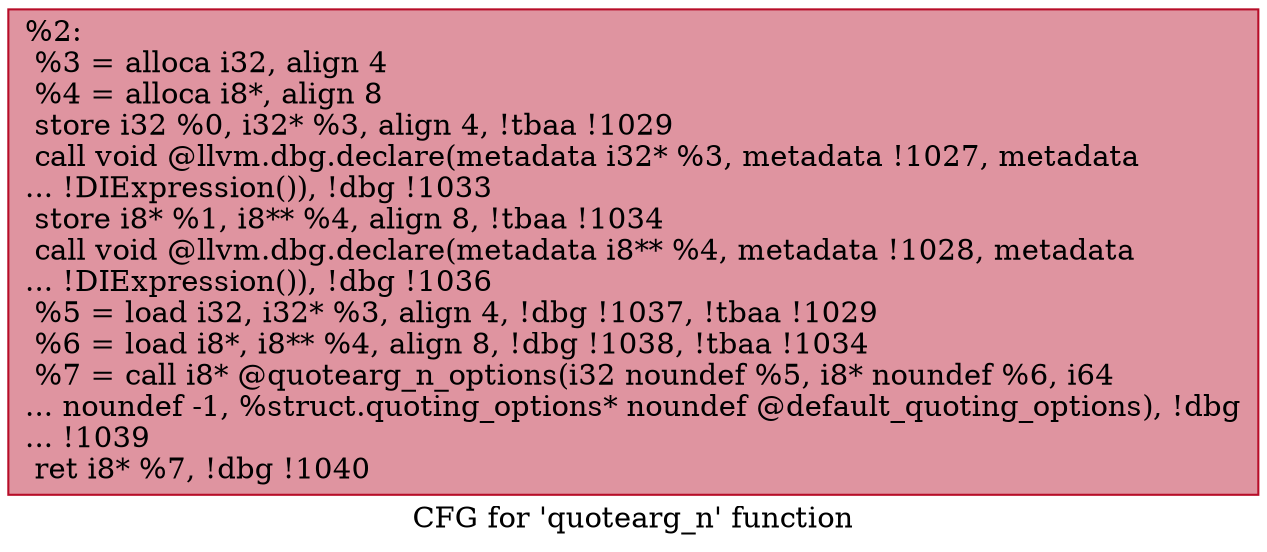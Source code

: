 digraph "CFG for 'quotearg_n' function" {
	label="CFG for 'quotearg_n' function";

	Node0x101bd00 [shape=record,color="#b70d28ff", style=filled, fillcolor="#b70d2870",label="{%2:\l  %3 = alloca i32, align 4\l  %4 = alloca i8*, align 8\l  store i32 %0, i32* %3, align 4, !tbaa !1029\l  call void @llvm.dbg.declare(metadata i32* %3, metadata !1027, metadata\l... !DIExpression()), !dbg !1033\l  store i8* %1, i8** %4, align 8, !tbaa !1034\l  call void @llvm.dbg.declare(metadata i8** %4, metadata !1028, metadata\l... !DIExpression()), !dbg !1036\l  %5 = load i32, i32* %3, align 4, !dbg !1037, !tbaa !1029\l  %6 = load i8*, i8** %4, align 8, !dbg !1038, !tbaa !1034\l  %7 = call i8* @quotearg_n_options(i32 noundef %5, i8* noundef %6, i64\l... noundef -1, %struct.quoting_options* noundef @default_quoting_options), !dbg\l... !1039\l  ret i8* %7, !dbg !1040\l}"];
}
